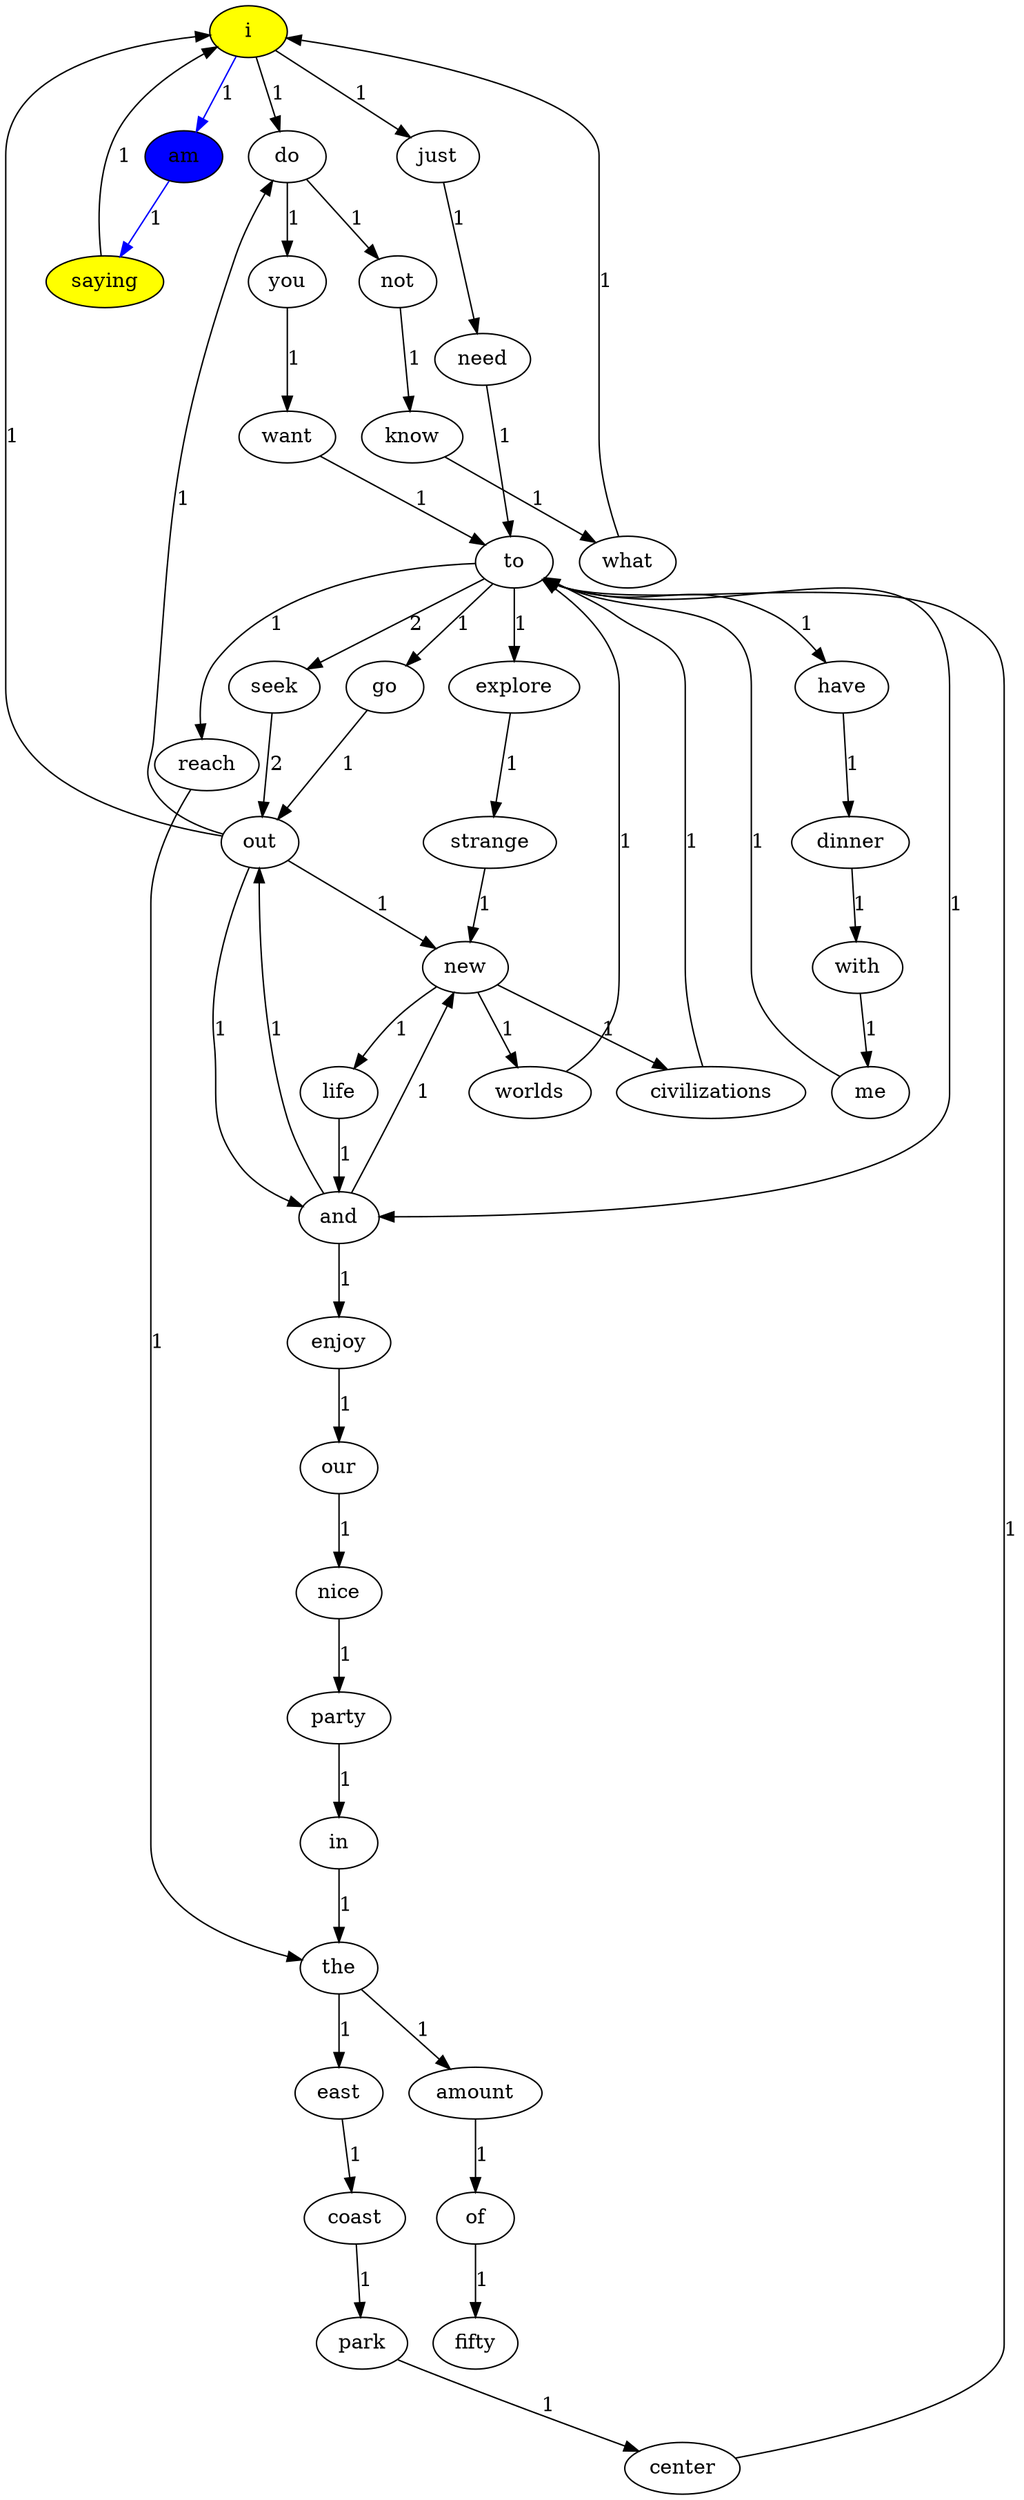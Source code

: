 digraph G {
i [style=filled, fillcolor=yellow];
saying [style=filled, fillcolor=yellow];
am [style=filled, fillcolor=blue];
i -> am [color=blue, label="1"];
am -> saying [color=blue, label="1"];
worlds
worlds -> to [label="1"];
to
reach
reach -> the [label="1"];
the
enjoy
enjoy -> our [label="1"];
our
do
do -> not [label="1"];
not
do
do -> you [label="1"];
you
seek
seek -> out [label="2"];
out
our
our -> nice [label="1"];
nice
life
life -> and [label="1"];
and
out
out -> new [label="1"];
new
out
out -> and [label="1"];
and
out
out -> i [label="1"];
out
out -> do [label="1"];
do
east
east -> coast [label="1"];
coast
not
not -> know [label="1"];
know
and
and -> new [label="1"];
new
and
and -> enjoy [label="1"];
enjoy
and
and -> out [label="1"];
out
of
of -> fifty [label="1"];
fifty
have
have -> dinner [label="1"];
dinner
me
me -> to [label="1"];
to
saying -> i [label="1"];
civilizations
civilizations -> to [label="1"];
to
just
just -> need [label="1"];
need
you
you -> want [label="1"];
want
park
park -> center [label="1"];
center
new
new -> worlds [label="1"];
worlds
new
new -> civilizations [label="1"];
civilizations
new
new -> life [label="1"];
life
amount
amount -> of [label="1"];
of
explore
explore -> strange [label="1"];
strange
in
in -> the [label="1"];
the
need
need -> to [label="1"];
to
want
want -> to [label="1"];
to
center
center -> to [label="1"];
to
go
go -> out [label="1"];
out
i -> do [label="1"];
do
i -> just [label="1"];
just
dinner
dinner -> with [label="1"];
with
strange
strange -> new [label="1"];
new
nice
nice -> party [label="1"];
party
the
the -> east [label="1"];
east
the
the -> amount [label="1"];
amount
with
with -> me [label="1"];
me
coast
coast -> park [label="1"];
park
what
what -> i [label="1"];
know
know -> what [label="1"];
what
to
to -> explore [label="1"];
explore
to
to -> and [label="1"];
and
to
to -> reach [label="1"];
reach
to
to -> have [label="1"];
have
to
to -> go [label="1"];
go
to
to -> seek [label="2"];
seek
party
party -> in [label="1"];
in
}
